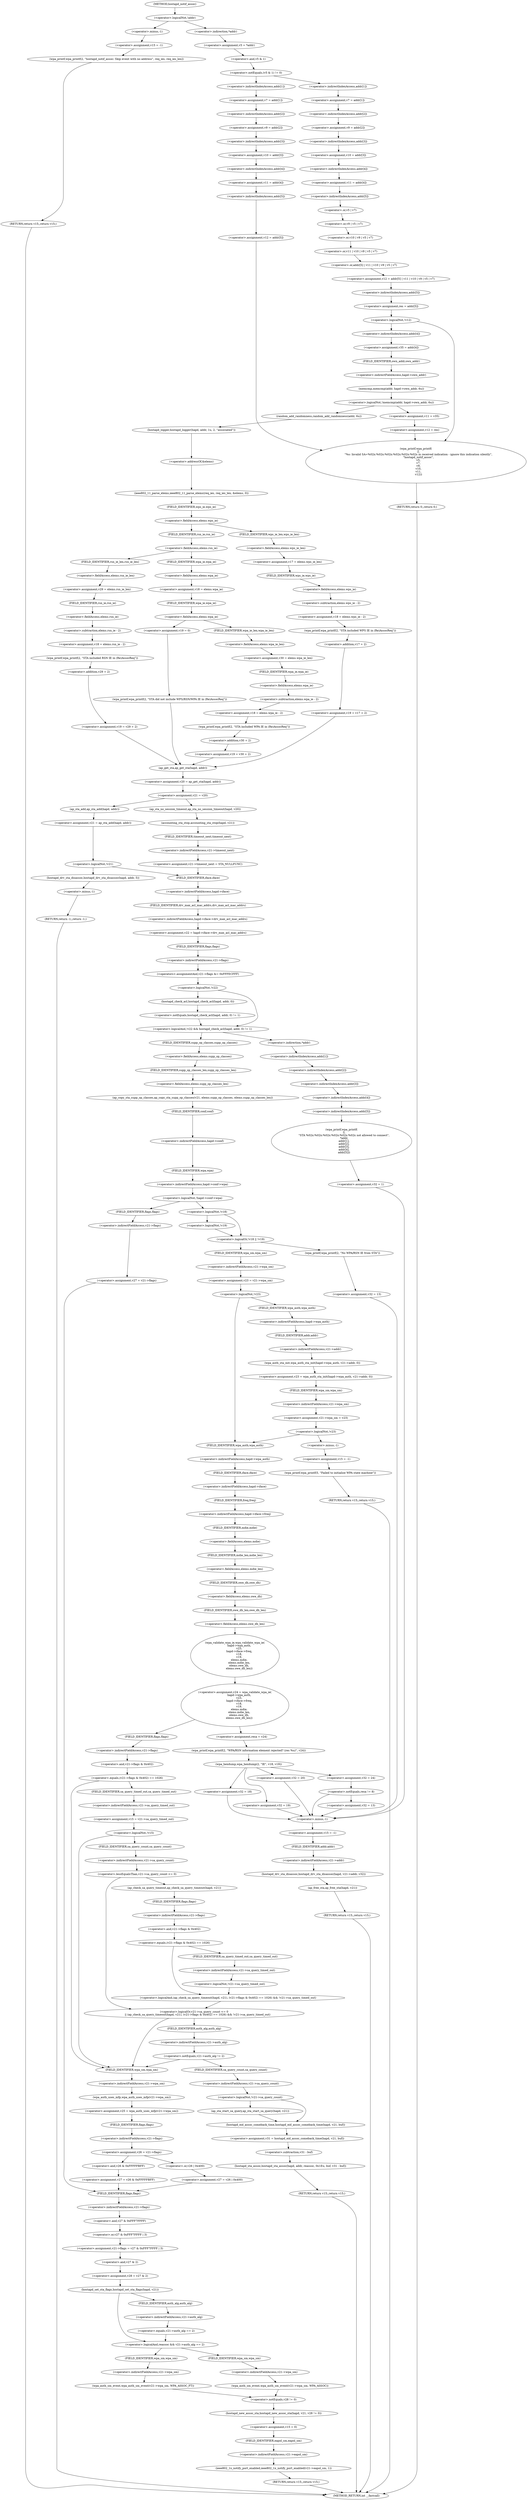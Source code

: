 digraph hostapd_notif_assoc {  
"1000165" [label = "(<operator>.logicalNot,!addr)" ]
"1000168" [label = "(<operator>.assignment,v15 = -1)" ]
"1000170" [label = "(<operator>.minus,-1)" ]
"1000172" [label = "(wpa_printf,wpa_printf(2, \"hostapd_notif_assoc: Skip event with no address\", req_ies, req_ies_len))" ]
"1000177" [label = "(RETURN,return v15;,return v15;)" ]
"1000179" [label = "(<operator>.assignment,v5 = *addr)" ]
"1000181" [label = "(<operator>.indirection,*addr)" ]
"1000184" [label = "(<operator>.notEquals,(v5 & 1) != 0)" ]
"1000185" [label = "(<operator>.and,v5 & 1)" ]
"1000190" [label = "(<operator>.assignment,v7 = addr[1])" ]
"1000192" [label = "(<operator>.indirectIndexAccess,addr[1])" ]
"1000195" [label = "(<operator>.assignment,v9 = addr[2])" ]
"1000197" [label = "(<operator>.indirectIndexAccess,addr[2])" ]
"1000200" [label = "(<operator>.assignment,v10 = addr[3])" ]
"1000202" [label = "(<operator>.indirectIndexAccess,addr[3])" ]
"1000205" [label = "(<operator>.assignment,v11 = addr[4])" ]
"1000207" [label = "(<operator>.indirectIndexAccess,addr[4])" ]
"1000210" [label = "(<operator>.assignment,v12 = addr[5])" ]
"1000212" [label = "(<operator>.indirectIndexAccess,addr[5])" ]
"1000216" [label = "(<operator>.assignment,v7 = addr[1])" ]
"1000218" [label = "(<operator>.indirectIndexAccess,addr[1])" ]
"1000221" [label = "(<operator>.assignment,v9 = addr[2])" ]
"1000223" [label = "(<operator>.indirectIndexAccess,addr[2])" ]
"1000226" [label = "(<operator>.assignment,v10 = addr[3])" ]
"1000228" [label = "(<operator>.indirectIndexAccess,addr[3])" ]
"1000231" [label = "(<operator>.assignment,v11 = addr[4])" ]
"1000233" [label = "(<operator>.indirectIndexAccess,addr[4])" ]
"1000236" [label = "(<operator>.assignment,v12 = addr[5] | v11 | v10 | v9 | v5 | v7)" ]
"1000238" [label = "(<operator>.or,addr[5] | v11 | v10 | v9 | v5 | v7)" ]
"1000239" [label = "(<operator>.indirectIndexAccess,addr[5])" ]
"1000242" [label = "(<operator>.or,v11 | v10 | v9 | v5 | v7)" ]
"1000244" [label = "(<operator>.or,v10 | v9 | v5 | v7)" ]
"1000246" [label = "(<operator>.or,v9 | v5 | v7)" ]
"1000248" [label = "(<operator>.or,v5 | v7)" ]
"1000251" [label = "(<operator>.assignment,res = addr[5])" ]
"1000253" [label = "(<operator>.indirectIndexAccess,addr[5])" ]
"1000257" [label = "(<operator>.logicalNot,!v12)" ]
"1000261" [label = "(wpa_printf,wpa_printf(\n      2,\n      \"%s: Invalid SA=%02x:%02x:%02x:%02x:%02x:%02x in received indication - ignore this indication silently\",\n      \"hostapd_notif_assoc\",\n      v5,\n      v7,\n      v9,\n      v10,\n      v11,\n      v12))" ]
"1000271" [label = "(RETURN,return 0;,return 0;)" ]
"1000273" [label = "(<operator>.assignment,v35 = addr[4])" ]
"1000275" [label = "(<operator>.indirectIndexAccess,addr[4])" ]
"1000279" [label = "(<operator>.logicalNot,!memcmp(addr, hapd->own_addr, 6u))" ]
"1000280" [label = "(memcmp,memcmp(addr, hapd->own_addr, 6u))" ]
"1000282" [label = "(<operator>.indirectFieldAccess,hapd->own_addr)" ]
"1000284" [label = "(FIELD_IDENTIFIER,own_addr,own_addr)" ]
"1000287" [label = "(<operator>.assignment,v11 = v35)" ]
"1000290" [label = "(<operator>.assignment,v12 = res)" ]
"1000294" [label = "(random_add_randomness,random_add_randomness(addr, 6u))" ]
"1000297" [label = "(hostapd_logger,hostapd_logger(hapd, addr, 1u, 2, \"associated\"))" ]
"1000303" [label = "(ieee802_11_parse_elems,ieee802_11_parse_elems(req_ies, req_ies_len, &elems, 0))" ]
"1000306" [label = "(<operator>.addressOf,&elems)" ]
"1000310" [label = "(<operator>.fieldAccess,elems.wps_ie)" ]
"1000312" [label = "(FIELD_IDENTIFIER,wps_ie,wps_ie)" ]
"1000314" [label = "(<operator>.assignment,v17 = elems.wps_ie_len)" ]
"1000316" [label = "(<operator>.fieldAccess,elems.wps_ie_len)" ]
"1000318" [label = "(FIELD_IDENTIFIER,wps_ie_len,wps_ie_len)" ]
"1000319" [label = "(<operator>.assignment,v18 = elems.wps_ie - 2)" ]
"1000321" [label = "(<operator>.subtraction,elems.wps_ie - 2)" ]
"1000322" [label = "(<operator>.fieldAccess,elems.wps_ie)" ]
"1000324" [label = "(FIELD_IDENTIFIER,wps_ie,wps_ie)" ]
"1000326" [label = "(wpa_printf,wpa_printf(2, \"STA included WPS IE in (Re)AssocReq\"))" ]
"1000329" [label = "(<operator>.assignment,v19 = v17 + 2)" ]
"1000331" [label = "(<operator>.addition,v17 + 2)" ]
"1000336" [label = "(<operator>.fieldAccess,elems.rsn_ie)" ]
"1000338" [label = "(FIELD_IDENTIFIER,rsn_ie,rsn_ie)" ]
"1000340" [label = "(<operator>.assignment,v29 = elems.rsn_ie_len)" ]
"1000342" [label = "(<operator>.fieldAccess,elems.rsn_ie_len)" ]
"1000344" [label = "(FIELD_IDENTIFIER,rsn_ie_len,rsn_ie_len)" ]
"1000345" [label = "(<operator>.assignment,v18 = elems.rsn_ie - 2)" ]
"1000347" [label = "(<operator>.subtraction,elems.rsn_ie - 2)" ]
"1000348" [label = "(<operator>.fieldAccess,elems.rsn_ie)" ]
"1000350" [label = "(FIELD_IDENTIFIER,rsn_ie,rsn_ie)" ]
"1000352" [label = "(wpa_printf,wpa_printf(2, \"STA included RSN IE in (Re)AssocReq\"))" ]
"1000355" [label = "(<operator>.assignment,v19 = v29 + 2)" ]
"1000357" [label = "(<operator>.addition,v29 + 2)" ]
"1000362" [label = "(<operator>.assignment,v18 = elems.wpa_ie)" ]
"1000364" [label = "(<operator>.fieldAccess,elems.wpa_ie)" ]
"1000366" [label = "(FIELD_IDENTIFIER,wpa_ie,wpa_ie)" ]
"1000368" [label = "(<operator>.fieldAccess,elems.wpa_ie)" ]
"1000370" [label = "(FIELD_IDENTIFIER,wpa_ie,wpa_ie)" ]
"1000372" [label = "(<operator>.assignment,v30 = elems.wpa_ie_len)" ]
"1000374" [label = "(<operator>.fieldAccess,elems.wpa_ie_len)" ]
"1000376" [label = "(FIELD_IDENTIFIER,wpa_ie_len,wpa_ie_len)" ]
"1000377" [label = "(<operator>.assignment,v18 = elems.wpa_ie - 2)" ]
"1000379" [label = "(<operator>.subtraction,elems.wpa_ie - 2)" ]
"1000380" [label = "(<operator>.fieldAccess,elems.wpa_ie)" ]
"1000382" [label = "(FIELD_IDENTIFIER,wpa_ie,wpa_ie)" ]
"1000384" [label = "(wpa_printf,wpa_printf(2, \"STA included WPA IE in (Re)AssocReq\"))" ]
"1000387" [label = "(<operator>.assignment,v19 = v30 + 2)" ]
"1000389" [label = "(<operator>.addition,v30 + 2)" ]
"1000394" [label = "(<operator>.assignment,v19 = 0)" ]
"1000397" [label = "(wpa_printf,wpa_printf(2, \"STA did not include WPS/RSN/WPA IE in (Re)AssocReq\"))" ]
"1000400" [label = "(<operator>.assignment,v20 = ap_get_sta(hapd, addr))" ]
"1000402" [label = "(ap_get_sta,ap_get_sta(hapd, addr))" ]
"1000405" [label = "(<operator>.assignment,v21 = v20)" ]
"1000411" [label = "(ap_sta_no_session_timeout,ap_sta_no_session_timeout(hapd, v20))" ]
"1000414" [label = "(accounting_sta_stop,accounting_sta_stop(hapd, v21))" ]
"1000417" [label = "(<operator>.assignment,v21->timeout_next = STA_NULLFUNC)" ]
"1000418" [label = "(<operator>.indirectFieldAccess,v21->timeout_next)" ]
"1000420" [label = "(FIELD_IDENTIFIER,timeout_next,timeout_next)" ]
"1000424" [label = "(<operator>.assignment,v21 = ap_sta_add(hapd, addr))" ]
"1000426" [label = "(ap_sta_add,ap_sta_add(hapd, addr))" ]
"1000430" [label = "(<operator>.logicalNot,!v21)" ]
"1000433" [label = "(hostapd_drv_sta_disassoc,hostapd_drv_sta_disassoc(hapd, addr, 5))" ]
"1000437" [label = "(RETURN,return -1;,return -1;)" ]
"1000438" [label = "(<operator>.minus,-1)" ]
"1000440" [label = "(<operator>.assignment,v22 = hapd->iface->drv_max_acl_mac_addrs)" ]
"1000442" [label = "(<operator>.indirectFieldAccess,hapd->iface->drv_max_acl_mac_addrs)" ]
"1000443" [label = "(<operator>.indirectFieldAccess,hapd->iface)" ]
"1000445" [label = "(FIELD_IDENTIFIER,iface,iface)" ]
"1000446" [label = "(FIELD_IDENTIFIER,drv_max_acl_mac_addrs,drv_max_acl_mac_addrs)" ]
"1000447" [label = "(<operators>.assignmentAnd,v21->flags &= 0xFFFECFFF)" ]
"1000448" [label = "(<operator>.indirectFieldAccess,v21->flags)" ]
"1000450" [label = "(FIELD_IDENTIFIER,flags,flags)" ]
"1000453" [label = "(<operator>.logicalAnd,!v22 && hostapd_check_acl(hapd, addr, 0) != 1)" ]
"1000454" [label = "(<operator>.logicalNot,!v22)" ]
"1000456" [label = "(<operator>.notEquals,hostapd_check_acl(hapd, addr, 0) != 1)" ]
"1000457" [label = "(hostapd_check_acl,hostapd_check_acl(hapd, addr, 0))" ]
"1000463" [label = "(wpa_printf,wpa_printf(\n      3,\n      \"STA %02x:%02x:%02x:%02x:%02x:%02x not allowed to connect\",\n      *addr,\n      addr[1],\n      addr[2],\n      addr[3],\n      addr[4],\n      addr[5]))" ]
"1000466" [label = "(<operator>.indirection,*addr)" ]
"1000468" [label = "(<operator>.indirectIndexAccess,addr[1])" ]
"1000471" [label = "(<operator>.indirectIndexAccess,addr[2])" ]
"1000474" [label = "(<operator>.indirectIndexAccess,addr[3])" ]
"1000477" [label = "(<operator>.indirectIndexAccess,addr[4])" ]
"1000480" [label = "(<operator>.indirectIndexAccess,addr[5])" ]
"1000483" [label = "(<operator>.assignment,v32 = 1)" ]
"1000487" [label = "(ap_copy_sta_supp_op_classes,ap_copy_sta_supp_op_classes(v21, elems.supp_op_classes, elems.supp_op_classes_len))" ]
"1000489" [label = "(<operator>.fieldAccess,elems.supp_op_classes)" ]
"1000491" [label = "(FIELD_IDENTIFIER,supp_op_classes,supp_op_classes)" ]
"1000492" [label = "(<operator>.fieldAccess,elems.supp_op_classes_len)" ]
"1000494" [label = "(FIELD_IDENTIFIER,supp_op_classes_len,supp_op_classes_len)" ]
"1000496" [label = "(<operator>.logicalNot,!hapd->conf->wpa)" ]
"1000497" [label = "(<operator>.indirectFieldAccess,hapd->conf->wpa)" ]
"1000498" [label = "(<operator>.indirectFieldAccess,hapd->conf)" ]
"1000500" [label = "(FIELD_IDENTIFIER,conf,conf)" ]
"1000501" [label = "(FIELD_IDENTIFIER,wpa,wpa)" ]
"1000503" [label = "(<operator>.assignment,v27 = v21->flags)" ]
"1000505" [label = "(<operator>.indirectFieldAccess,v21->flags)" ]
"1000507" [label = "(FIELD_IDENTIFIER,flags,flags)" ]
"1000510" [label = "(<operator>.logicalOr,!v18 || !v19)" ]
"1000511" [label = "(<operator>.logicalNot,!v18)" ]
"1000513" [label = "(<operator>.logicalNot,!v19)" ]
"1000516" [label = "(wpa_printf,wpa_printf(2, \"No WPA/RSN IE from STA\"))" ]
"1000519" [label = "(<operator>.assignment,v32 = 13)" ]
"1000523" [label = "(<operator>.assignment,v15 = -1)" ]
"1000525" [label = "(<operator>.minus,-1)" ]
"1000527" [label = "(hostapd_drv_sta_disassoc,hostapd_drv_sta_disassoc(hapd, v21->addr, v32))" ]
"1000529" [label = "(<operator>.indirectFieldAccess,v21->addr)" ]
"1000531" [label = "(FIELD_IDENTIFIER,addr,addr)" ]
"1000533" [label = "(ap_free_sta,ap_free_sta(hapd, v21))" ]
"1000536" [label = "(RETURN,return v15;,return v15;)" ]
"1000538" [label = "(<operator>.assignment,v23 = v21->wpa_sm)" ]
"1000540" [label = "(<operator>.indirectFieldAccess,v21->wpa_sm)" ]
"1000542" [label = "(FIELD_IDENTIFIER,wpa_sm,wpa_sm)" ]
"1000544" [label = "(<operator>.logicalNot,!v23)" ]
"1000547" [label = "(<operator>.assignment,v23 = wpa_auth_sta_init(hapd->wpa_auth, v21->addr, 0))" ]
"1000549" [label = "(wpa_auth_sta_init,wpa_auth_sta_init(hapd->wpa_auth, v21->addr, 0))" ]
"1000550" [label = "(<operator>.indirectFieldAccess,hapd->wpa_auth)" ]
"1000552" [label = "(FIELD_IDENTIFIER,wpa_auth,wpa_auth)" ]
"1000553" [label = "(<operator>.indirectFieldAccess,v21->addr)" ]
"1000555" [label = "(FIELD_IDENTIFIER,addr,addr)" ]
"1000557" [label = "(<operator>.assignment,v21->wpa_sm = v23)" ]
"1000558" [label = "(<operator>.indirectFieldAccess,v21->wpa_sm)" ]
"1000560" [label = "(FIELD_IDENTIFIER,wpa_sm,wpa_sm)" ]
"1000563" [label = "(<operator>.logicalNot,!v23)" ]
"1000566" [label = "(<operator>.assignment,v15 = -1)" ]
"1000568" [label = "(<operator>.minus,-1)" ]
"1000570" [label = "(wpa_printf,wpa_printf(5, \"Failed to initialize WPA state machine\"))" ]
"1000573" [label = "(RETURN,return v15;,return v15;)" ]
"1000575" [label = "(<operator>.assignment,v24 = wpa_validate_wpa_ie(\n          hapd->wpa_auth,\n          v23,\n          hapd->iface->freq,\n          v18,\n          v19,\n          elems.mdie,\n          elems.mdie_len,\n          elems.owe_dh,\n          elems.owe_dh_len))" ]
"1000577" [label = "(wpa_validate_wpa_ie,wpa_validate_wpa_ie(\n          hapd->wpa_auth,\n          v23,\n          hapd->iface->freq,\n          v18,\n          v19,\n          elems.mdie,\n          elems.mdie_len,\n          elems.owe_dh,\n          elems.owe_dh_len))" ]
"1000578" [label = "(<operator>.indirectFieldAccess,hapd->wpa_auth)" ]
"1000580" [label = "(FIELD_IDENTIFIER,wpa_auth,wpa_auth)" ]
"1000582" [label = "(<operator>.indirectFieldAccess,hapd->iface->freq)" ]
"1000583" [label = "(<operator>.indirectFieldAccess,hapd->iface)" ]
"1000585" [label = "(FIELD_IDENTIFIER,iface,iface)" ]
"1000586" [label = "(FIELD_IDENTIFIER,freq,freq)" ]
"1000589" [label = "(<operator>.fieldAccess,elems.mdie)" ]
"1000591" [label = "(FIELD_IDENTIFIER,mdie,mdie)" ]
"1000592" [label = "(<operator>.fieldAccess,elems.mdie_len)" ]
"1000594" [label = "(FIELD_IDENTIFIER,mdie_len,mdie_len)" ]
"1000595" [label = "(<operator>.fieldAccess,elems.owe_dh)" ]
"1000597" [label = "(FIELD_IDENTIFIER,owe_dh,owe_dh)" ]
"1000598" [label = "(<operator>.fieldAccess,elems.owe_dh_len)" ]
"1000600" [label = "(FIELD_IDENTIFIER,owe_dh_len,owe_dh_len)" ]
"1000604" [label = "(<operator>.assignment,resa = v24)" ]
"1000607" [label = "(wpa_printf,wpa_printf(2, \"WPA/RSN information element rejected? (res %u)\", v24))" ]
"1000611" [label = "(wpa_hexdump,wpa_hexdump(2, \"IE\", v18, v19))" ]
"1000620" [label = "(<operator>.assignment,v32 = 18)" ]
"1000625" [label = "(<operator>.assignment,v32 = 19)" ]
"1000630" [label = "(<operator>.assignment,v32 = 20)" ]
"1000635" [label = "(<operator>.assignment,v32 = 24)" ]
"1000639" [label = "(<operator>.notEquals,resa != 8)" ]
"1000642" [label = "(<operator>.assignment,v32 = 13)" ]
"1000648" [label = "(<operator>.equals,(v21->flags & 0x402) == 1026)" ]
"1000649" [label = "(<operator>.and,v21->flags & 0x402)" ]
"1000650" [label = "(<operator>.indirectFieldAccess,v21->flags)" ]
"1000652" [label = "(FIELD_IDENTIFIER,flags,flags)" ]
"1000656" [label = "(<operator>.assignment,v15 = v21->sa_query_timed_out)" ]
"1000658" [label = "(<operator>.indirectFieldAccess,v21->sa_query_timed_out)" ]
"1000660" [label = "(FIELD_IDENTIFIER,sa_query_timed_out,sa_query_timed_out)" ]
"1000662" [label = "(<operator>.logicalNot,!v15)" ]
"1000666" [label = "(<operator>.logicalOr,v21->sa_query_count <= 0\n        || (ap_check_sa_query_timeout(hapd, v21), (v21->flags & 0x402) == 1026) && !v21->sa_query_timed_out)" ]
"1000667" [label = "(<operator>.lessEqualsThan,v21->sa_query_count <= 0)" ]
"1000668" [label = "(<operator>.indirectFieldAccess,v21->sa_query_count)" ]
"1000670" [label = "(FIELD_IDENTIFIER,sa_query_count,sa_query_count)" ]
"1000672" [label = "(<operator>.logicalAnd,(ap_check_sa_query_timeout(hapd, v21), (v21->flags & 0x402) == 1026) && !v21->sa_query_timed_out)" ]
"1000674" [label = "(ap_check_sa_query_timeout,ap_check_sa_query_timeout(hapd, v21))" ]
"1000677" [label = "(<operator>.equals,(v21->flags & 0x402) == 1026)" ]
"1000678" [label = "(<operator>.and,v21->flags & 0x402)" ]
"1000679" [label = "(<operator>.indirectFieldAccess,v21->flags)" ]
"1000681" [label = "(FIELD_IDENTIFIER,flags,flags)" ]
"1000684" [label = "(<operator>.logicalNot,!v21->sa_query_timed_out)" ]
"1000685" [label = "(<operator>.indirectFieldAccess,v21->sa_query_timed_out)" ]
"1000687" [label = "(FIELD_IDENTIFIER,sa_query_timed_out,sa_query_timed_out)" ]
"1000690" [label = "(<operator>.notEquals,v21->auth_alg != 2)" ]
"1000691" [label = "(<operator>.indirectFieldAccess,v21->auth_alg)" ]
"1000693" [label = "(FIELD_IDENTIFIER,auth_alg,auth_alg)" ]
"1000697" [label = "(<operator>.logicalNot,!v21->sa_query_count)" ]
"1000698" [label = "(<operator>.indirectFieldAccess,v21->sa_query_count)" ]
"1000700" [label = "(FIELD_IDENTIFIER,sa_query_count,sa_query_count)" ]
"1000701" [label = "(ap_sta_start_sa_query,ap_sta_start_sa_query(hapd, v21))" ]
"1000704" [label = "(<operator>.assignment,v31 = hostapd_eid_assoc_comeback_time(hapd, v21, buf))" ]
"1000706" [label = "(hostapd_eid_assoc_comeback_time,hostapd_eid_assoc_comeback_time(hapd, v21, buf))" ]
"1000710" [label = "(hostapd_sta_assoc,hostapd_sta_assoc(hapd, addr, reassoc, 0x1Eu, buf, v31 - buf))" ]
"1000716" [label = "(<operator>.subtraction,v31 - buf)" ]
"1000719" [label = "(RETURN,return v15;,return v15;)" ]
"1000721" [label = "(<operator>.assignment,v25 = wpa_auth_uses_mfp(v21->wpa_sm))" ]
"1000723" [label = "(wpa_auth_uses_mfp,wpa_auth_uses_mfp(v21->wpa_sm))" ]
"1000724" [label = "(<operator>.indirectFieldAccess,v21->wpa_sm)" ]
"1000726" [label = "(FIELD_IDENTIFIER,wpa_sm,wpa_sm)" ]
"1000727" [label = "(<operator>.assignment,v26 = v21->flags)" ]
"1000729" [label = "(<operator>.indirectFieldAccess,v21->flags)" ]
"1000731" [label = "(FIELD_IDENTIFIER,flags,flags)" ]
"1000734" [label = "(<operator>.assignment,v27 = v26 | 0x400)" ]
"1000736" [label = "(<operator>.or,v26 | 0x400)" ]
"1000740" [label = "(<operator>.assignment,v27 = v26 & 0xFFFFFBFF)" ]
"1000742" [label = "(<operator>.and,v26 & 0xFFFFFBFF)" ]
"1000746" [label = "(<operator>.assignment,v21->flags = v27 & 0xFFF7FFFF | 3)" ]
"1000747" [label = "(<operator>.indirectFieldAccess,v21->flags)" ]
"1000749" [label = "(FIELD_IDENTIFIER,flags,flags)" ]
"1000750" [label = "(<operator>.or,v27 & 0xFFF7FFFF | 3)" ]
"1000751" [label = "(<operator>.and,v27 & 0xFFF7FFFF)" ]
"1000755" [label = "(<operator>.assignment,v28 = v27 & 2)" ]
"1000757" [label = "(<operator>.and,v27 & 2)" ]
"1000760" [label = "(hostapd_set_sta_flags,hostapd_set_sta_flags(hapd, v21))" ]
"1000764" [label = "(<operator>.logicalAnd,reassoc && v21->auth_alg == 2)" ]
"1000766" [label = "(<operator>.equals,v21->auth_alg == 2)" ]
"1000767" [label = "(<operator>.indirectFieldAccess,v21->auth_alg)" ]
"1000769" [label = "(FIELD_IDENTIFIER,auth_alg,auth_alg)" ]
"1000771" [label = "(wpa_auth_sm_event,wpa_auth_sm_event(v21->wpa_sm, WPA_ASSOC_FT))" ]
"1000772" [label = "(<operator>.indirectFieldAccess,v21->wpa_sm)" ]
"1000774" [label = "(FIELD_IDENTIFIER,wpa_sm,wpa_sm)" ]
"1000777" [label = "(wpa_auth_sm_event,wpa_auth_sm_event(v21->wpa_sm, WPA_ASSOC))" ]
"1000778" [label = "(<operator>.indirectFieldAccess,v21->wpa_sm)" ]
"1000780" [label = "(FIELD_IDENTIFIER,wpa_sm,wpa_sm)" ]
"1000782" [label = "(hostapd_new_assoc_sta,hostapd_new_assoc_sta(hapd, v21, v28 != 0))" ]
"1000785" [label = "(<operator>.notEquals,v28 != 0)" ]
"1000788" [label = "(<operator>.assignment,v15 = 0)" ]
"1000791" [label = "(ieee802_1x_notify_port_enabled,ieee802_1x_notify_port_enabled(v21->eapol_sm, 1))" ]
"1000792" [label = "(<operator>.indirectFieldAccess,v21->eapol_sm)" ]
"1000794" [label = "(FIELD_IDENTIFIER,eapol_sm,eapol_sm)" ]
"1000796" [label = "(RETURN,return v15;,return v15;)" ]
"1000129" [label = "(METHOD,hostapd_notif_assoc)" ]
"1000798" [label = "(METHOD_RETURN,int __fastcall)" ]
  "1000165" -> "1000170" 
  "1000165" -> "1000181" 
  "1000168" -> "1000172" 
  "1000170" -> "1000168" 
  "1000172" -> "1000177" 
  "1000177" -> "1000798" 
  "1000179" -> "1000185" 
  "1000181" -> "1000179" 
  "1000184" -> "1000192" 
  "1000184" -> "1000218" 
  "1000185" -> "1000184" 
  "1000190" -> "1000197" 
  "1000192" -> "1000190" 
  "1000195" -> "1000202" 
  "1000197" -> "1000195" 
  "1000200" -> "1000207" 
  "1000202" -> "1000200" 
  "1000205" -> "1000212" 
  "1000207" -> "1000205" 
  "1000210" -> "1000261" 
  "1000212" -> "1000210" 
  "1000216" -> "1000223" 
  "1000218" -> "1000216" 
  "1000221" -> "1000228" 
  "1000223" -> "1000221" 
  "1000226" -> "1000233" 
  "1000228" -> "1000226" 
  "1000231" -> "1000239" 
  "1000233" -> "1000231" 
  "1000236" -> "1000253" 
  "1000238" -> "1000236" 
  "1000239" -> "1000248" 
  "1000242" -> "1000238" 
  "1000244" -> "1000242" 
  "1000246" -> "1000244" 
  "1000248" -> "1000246" 
  "1000251" -> "1000257" 
  "1000253" -> "1000251" 
  "1000257" -> "1000261" 
  "1000257" -> "1000275" 
  "1000261" -> "1000271" 
  "1000271" -> "1000798" 
  "1000273" -> "1000284" 
  "1000275" -> "1000273" 
  "1000279" -> "1000287" 
  "1000279" -> "1000294" 
  "1000280" -> "1000279" 
  "1000282" -> "1000280" 
  "1000284" -> "1000282" 
  "1000287" -> "1000290" 
  "1000290" -> "1000261" 
  "1000294" -> "1000297" 
  "1000297" -> "1000306" 
  "1000303" -> "1000312" 
  "1000306" -> "1000303" 
  "1000310" -> "1000318" 
  "1000310" -> "1000338" 
  "1000312" -> "1000310" 
  "1000314" -> "1000324" 
  "1000316" -> "1000314" 
  "1000318" -> "1000316" 
  "1000319" -> "1000326" 
  "1000321" -> "1000319" 
  "1000322" -> "1000321" 
  "1000324" -> "1000322" 
  "1000326" -> "1000331" 
  "1000329" -> "1000402" 
  "1000331" -> "1000329" 
  "1000336" -> "1000344" 
  "1000336" -> "1000366" 
  "1000338" -> "1000336" 
  "1000340" -> "1000350" 
  "1000342" -> "1000340" 
  "1000344" -> "1000342" 
  "1000345" -> "1000352" 
  "1000347" -> "1000345" 
  "1000348" -> "1000347" 
  "1000350" -> "1000348" 
  "1000352" -> "1000357" 
  "1000355" -> "1000402" 
  "1000357" -> "1000355" 
  "1000362" -> "1000370" 
  "1000364" -> "1000362" 
  "1000366" -> "1000364" 
  "1000368" -> "1000376" 
  "1000368" -> "1000394" 
  "1000370" -> "1000368" 
  "1000372" -> "1000382" 
  "1000374" -> "1000372" 
  "1000376" -> "1000374" 
  "1000377" -> "1000384" 
  "1000379" -> "1000377" 
  "1000380" -> "1000379" 
  "1000382" -> "1000380" 
  "1000384" -> "1000389" 
  "1000387" -> "1000402" 
  "1000389" -> "1000387" 
  "1000394" -> "1000397" 
  "1000397" -> "1000402" 
  "1000400" -> "1000405" 
  "1000402" -> "1000400" 
  "1000405" -> "1000411" 
  "1000405" -> "1000426" 
  "1000411" -> "1000414" 
  "1000414" -> "1000420" 
  "1000417" -> "1000445" 
  "1000418" -> "1000417" 
  "1000420" -> "1000418" 
  "1000424" -> "1000430" 
  "1000426" -> "1000424" 
  "1000430" -> "1000433" 
  "1000430" -> "1000445" 
  "1000433" -> "1000438" 
  "1000437" -> "1000798" 
  "1000438" -> "1000437" 
  "1000440" -> "1000450" 
  "1000442" -> "1000440" 
  "1000443" -> "1000446" 
  "1000445" -> "1000443" 
  "1000446" -> "1000442" 
  "1000447" -> "1000454" 
  "1000448" -> "1000447" 
  "1000450" -> "1000448" 
  "1000453" -> "1000466" 
  "1000453" -> "1000491" 
  "1000454" -> "1000453" 
  "1000454" -> "1000457" 
  "1000456" -> "1000453" 
  "1000457" -> "1000456" 
  "1000463" -> "1000483" 
  "1000466" -> "1000468" 
  "1000468" -> "1000471" 
  "1000471" -> "1000474" 
  "1000474" -> "1000477" 
  "1000477" -> "1000480" 
  "1000480" -> "1000463" 
  "1000483" -> "1000525" 
  "1000487" -> "1000500" 
  "1000489" -> "1000494" 
  "1000491" -> "1000489" 
  "1000492" -> "1000487" 
  "1000494" -> "1000492" 
  "1000496" -> "1000507" 
  "1000496" -> "1000511" 
  "1000497" -> "1000496" 
  "1000498" -> "1000501" 
  "1000500" -> "1000498" 
  "1000501" -> "1000497" 
  "1000503" -> "1000749" 
  "1000505" -> "1000503" 
  "1000507" -> "1000505" 
  "1000510" -> "1000516" 
  "1000510" -> "1000542" 
  "1000511" -> "1000510" 
  "1000511" -> "1000513" 
  "1000513" -> "1000510" 
  "1000516" -> "1000519" 
  "1000519" -> "1000525" 
  "1000523" -> "1000531" 
  "1000525" -> "1000523" 
  "1000527" -> "1000533" 
  "1000529" -> "1000527" 
  "1000531" -> "1000529" 
  "1000533" -> "1000536" 
  "1000536" -> "1000798" 
  "1000538" -> "1000544" 
  "1000540" -> "1000538" 
  "1000542" -> "1000540" 
  "1000544" -> "1000552" 
  "1000544" -> "1000580" 
  "1000547" -> "1000560" 
  "1000549" -> "1000547" 
  "1000550" -> "1000555" 
  "1000552" -> "1000550" 
  "1000553" -> "1000549" 
  "1000555" -> "1000553" 
  "1000557" -> "1000563" 
  "1000558" -> "1000557" 
  "1000560" -> "1000558" 
  "1000563" -> "1000568" 
  "1000563" -> "1000580" 
  "1000566" -> "1000570" 
  "1000568" -> "1000566" 
  "1000570" -> "1000573" 
  "1000573" -> "1000798" 
  "1000575" -> "1000604" 
  "1000575" -> "1000652" 
  "1000577" -> "1000575" 
  "1000578" -> "1000585" 
  "1000580" -> "1000578" 
  "1000582" -> "1000591" 
  "1000583" -> "1000586" 
  "1000585" -> "1000583" 
  "1000586" -> "1000582" 
  "1000589" -> "1000594" 
  "1000591" -> "1000589" 
  "1000592" -> "1000597" 
  "1000594" -> "1000592" 
  "1000595" -> "1000600" 
  "1000597" -> "1000595" 
  "1000598" -> "1000577" 
  "1000600" -> "1000598" 
  "1000604" -> "1000607" 
  "1000607" -> "1000611" 
  "1000611" -> "1000620" 
  "1000611" -> "1000625" 
  "1000611" -> "1000630" 
  "1000611" -> "1000635" 
  "1000620" -> "1000525" 
  "1000625" -> "1000525" 
  "1000630" -> "1000525" 
  "1000635" -> "1000639" 
  "1000639" -> "1000642" 
  "1000639" -> "1000525" 
  "1000642" -> "1000525" 
  "1000648" -> "1000660" 
  "1000648" -> "1000726" 
  "1000649" -> "1000648" 
  "1000650" -> "1000649" 
  "1000652" -> "1000650" 
  "1000656" -> "1000662" 
  "1000658" -> "1000656" 
  "1000660" -> "1000658" 
  "1000662" -> "1000670" 
  "1000662" -> "1000726" 
  "1000666" -> "1000693" 
  "1000666" -> "1000726" 
  "1000667" -> "1000666" 
  "1000667" -> "1000674" 
  "1000668" -> "1000667" 
  "1000670" -> "1000668" 
  "1000672" -> "1000666" 
  "1000674" -> "1000681" 
  "1000677" -> "1000672" 
  "1000677" -> "1000687" 
  "1000678" -> "1000677" 
  "1000679" -> "1000678" 
  "1000681" -> "1000679" 
  "1000684" -> "1000672" 
  "1000685" -> "1000684" 
  "1000687" -> "1000685" 
  "1000690" -> "1000700" 
  "1000690" -> "1000726" 
  "1000691" -> "1000690" 
  "1000693" -> "1000691" 
  "1000697" -> "1000701" 
  "1000697" -> "1000706" 
  "1000698" -> "1000697" 
  "1000700" -> "1000698" 
  "1000701" -> "1000706" 
  "1000704" -> "1000716" 
  "1000706" -> "1000704" 
  "1000710" -> "1000719" 
  "1000716" -> "1000710" 
  "1000719" -> "1000798" 
  "1000721" -> "1000731" 
  "1000723" -> "1000721" 
  "1000724" -> "1000723" 
  "1000726" -> "1000724" 
  "1000727" -> "1000736" 
  "1000727" -> "1000742" 
  "1000729" -> "1000727" 
  "1000731" -> "1000729" 
  "1000734" -> "1000749" 
  "1000736" -> "1000734" 
  "1000740" -> "1000749" 
  "1000742" -> "1000740" 
  "1000746" -> "1000757" 
  "1000747" -> "1000751" 
  "1000749" -> "1000747" 
  "1000750" -> "1000746" 
  "1000751" -> "1000750" 
  "1000755" -> "1000760" 
  "1000757" -> "1000755" 
  "1000760" -> "1000764" 
  "1000760" -> "1000769" 
  "1000764" -> "1000774" 
  "1000764" -> "1000780" 
  "1000766" -> "1000764" 
  "1000767" -> "1000766" 
  "1000769" -> "1000767" 
  "1000771" -> "1000785" 
  "1000772" -> "1000771" 
  "1000774" -> "1000772" 
  "1000777" -> "1000785" 
  "1000778" -> "1000777" 
  "1000780" -> "1000778" 
  "1000782" -> "1000788" 
  "1000785" -> "1000782" 
  "1000788" -> "1000794" 
  "1000791" -> "1000796" 
  "1000792" -> "1000791" 
  "1000794" -> "1000792" 
  "1000796" -> "1000798" 
  "1000129" -> "1000165" 
}
